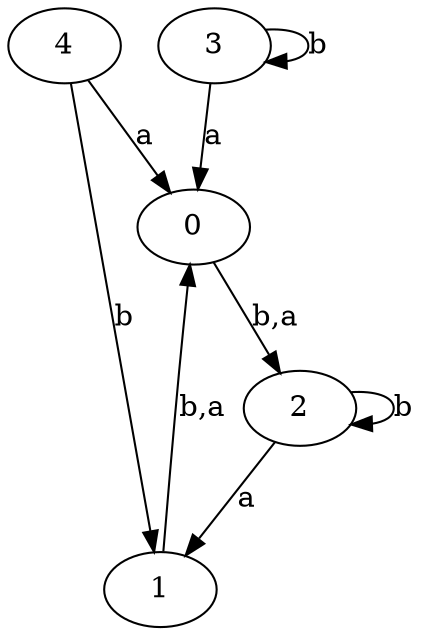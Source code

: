 digraph {
 ranksep=0.5;
 d2tdocpreamble = "\usetikzlibrary{automata}";
 d2tfigpreamble = "\tikzstyle{every state}= [ draw=blue!50,very thick,fill=blue!20]  \tikzstyle{auto}= [fill=white]";
 node [style="state"];
 edge [lblstyle="auto",topath="bend right", len=4  ]
  "0" [label="0",];
  "1" [label="1",];
  "2" [label="2",];
  "3" [label="3",style = "state, accepting"];
  "4" [label="4",style = "state, initial"];
  "0" -> "2" [label="b,a"];
  "1" -> "0" [label="b,a"];
  "2" -> "1" [label="a"];
  "2" -> "2" [label="b",topath="loop above"];
  "3" -> "0" [label="a"];
  "3" -> "3" [label="b",topath="loop above"];
  "4" -> "0" [label="a"];
  "4" -> "1" [label="b"];
}